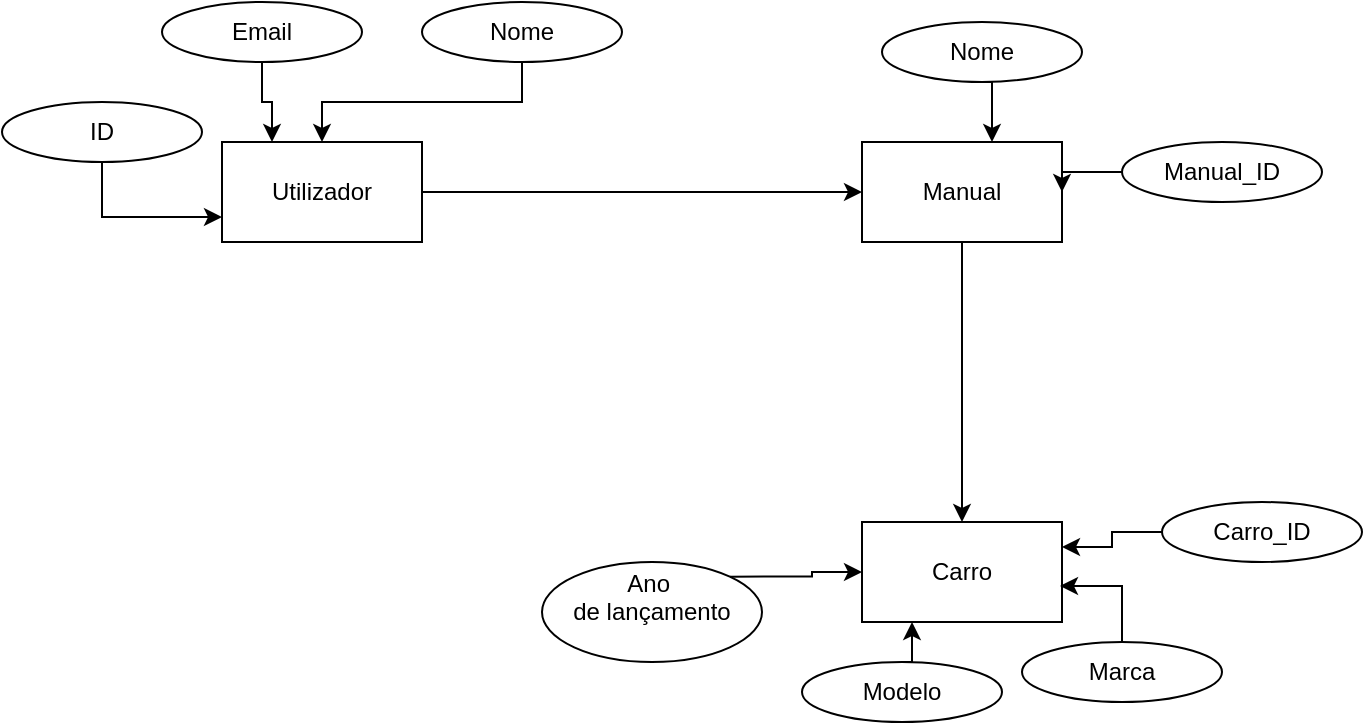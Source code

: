 <mxfile version="24.2.5" type="device">
  <diagram id="C5RBs43oDa-KdzZeNtuy" name="Page-1">
    <mxGraphModel dx="1434" dy="780" grid="1" gridSize="10" guides="1" tooltips="1" connect="1" arrows="1" fold="1" page="1" pageScale="1" pageWidth="827" pageHeight="1169" math="0" shadow="0">
      <root>
        <mxCell id="WIyWlLk6GJQsqaUBKTNV-0" />
        <mxCell id="WIyWlLk6GJQsqaUBKTNV-1" parent="WIyWlLk6GJQsqaUBKTNV-0" />
        <mxCell id="amZVsii14Z4lhFjM7_yP-14" style="edgeStyle=orthogonalEdgeStyle;rounded=0;orthogonalLoop=1;jettySize=auto;html=1;exitX=1;exitY=0.5;exitDx=0;exitDy=0;entryX=0;entryY=0.5;entryDx=0;entryDy=0;" edge="1" parent="WIyWlLk6GJQsqaUBKTNV-1" source="amZVsii14Z4lhFjM7_yP-0" target="amZVsii14Z4lhFjM7_yP-1">
          <mxGeometry relative="1" as="geometry" />
        </mxCell>
        <mxCell id="amZVsii14Z4lhFjM7_yP-0" value="Utilizador" style="html=1;dashed=0;whiteSpace=wrap;" vertex="1" parent="WIyWlLk6GJQsqaUBKTNV-1">
          <mxGeometry x="150" y="210" width="100" height="50" as="geometry" />
        </mxCell>
        <mxCell id="amZVsii14Z4lhFjM7_yP-13" style="edgeStyle=orthogonalEdgeStyle;rounded=0;orthogonalLoop=1;jettySize=auto;html=1;exitX=0.5;exitY=1;exitDx=0;exitDy=0;" edge="1" parent="WIyWlLk6GJQsqaUBKTNV-1" source="amZVsii14Z4lhFjM7_yP-1" target="amZVsii14Z4lhFjM7_yP-2">
          <mxGeometry relative="1" as="geometry" />
        </mxCell>
        <mxCell id="amZVsii14Z4lhFjM7_yP-1" value="Manual" style="html=1;dashed=0;whiteSpace=wrap;" vertex="1" parent="WIyWlLk6GJQsqaUBKTNV-1">
          <mxGeometry x="470" y="210" width="100" height="50" as="geometry" />
        </mxCell>
        <mxCell id="amZVsii14Z4lhFjM7_yP-2" value="Carro" style="html=1;dashed=0;whiteSpace=wrap;" vertex="1" parent="WIyWlLk6GJQsqaUBKTNV-1">
          <mxGeometry x="470" y="400" width="100" height="50" as="geometry" />
        </mxCell>
        <mxCell id="amZVsii14Z4lhFjM7_yP-3" value="Nome" style="ellipse;whiteSpace=wrap;html=1;align=center;" vertex="1" parent="WIyWlLk6GJQsqaUBKTNV-1">
          <mxGeometry x="480" y="150" width="100" height="30" as="geometry" />
        </mxCell>
        <mxCell id="amZVsii14Z4lhFjM7_yP-22" style="edgeStyle=orthogonalEdgeStyle;rounded=0;orthogonalLoop=1;jettySize=auto;html=1;exitX=0.5;exitY=1;exitDx=0;exitDy=0;" edge="1" parent="WIyWlLk6GJQsqaUBKTNV-1" source="amZVsii14Z4lhFjM7_yP-4" target="amZVsii14Z4lhFjM7_yP-0">
          <mxGeometry relative="1" as="geometry" />
        </mxCell>
        <mxCell id="amZVsii14Z4lhFjM7_yP-4" value="Nome" style="ellipse;whiteSpace=wrap;html=1;align=center;" vertex="1" parent="WIyWlLk6GJQsqaUBKTNV-1">
          <mxGeometry x="250" y="140" width="100" height="30" as="geometry" />
        </mxCell>
        <mxCell id="amZVsii14Z4lhFjM7_yP-21" style="edgeStyle=orthogonalEdgeStyle;rounded=0;orthogonalLoop=1;jettySize=auto;html=1;exitX=0.5;exitY=1;exitDx=0;exitDy=0;entryX=0.25;entryY=0;entryDx=0;entryDy=0;" edge="1" parent="WIyWlLk6GJQsqaUBKTNV-1" source="amZVsii14Z4lhFjM7_yP-5" target="amZVsii14Z4lhFjM7_yP-0">
          <mxGeometry relative="1" as="geometry" />
        </mxCell>
        <mxCell id="amZVsii14Z4lhFjM7_yP-5" value="Email" style="ellipse;whiteSpace=wrap;html=1;align=center;" vertex="1" parent="WIyWlLk6GJQsqaUBKTNV-1">
          <mxGeometry x="120" y="140" width="100" height="30" as="geometry" />
        </mxCell>
        <mxCell id="amZVsii14Z4lhFjM7_yP-20" style="edgeStyle=orthogonalEdgeStyle;rounded=0;orthogonalLoop=1;jettySize=auto;html=1;exitX=0.5;exitY=1;exitDx=0;exitDy=0;entryX=0;entryY=0.75;entryDx=0;entryDy=0;" edge="1" parent="WIyWlLk6GJQsqaUBKTNV-1" source="amZVsii14Z4lhFjM7_yP-6" target="amZVsii14Z4lhFjM7_yP-0">
          <mxGeometry relative="1" as="geometry" />
        </mxCell>
        <mxCell id="amZVsii14Z4lhFjM7_yP-6" value="ID" style="ellipse;whiteSpace=wrap;html=1;align=center;" vertex="1" parent="WIyWlLk6GJQsqaUBKTNV-1">
          <mxGeometry x="40" y="190" width="100" height="30" as="geometry" />
        </mxCell>
        <mxCell id="amZVsii14Z4lhFjM7_yP-23" style="edgeStyle=orthogonalEdgeStyle;rounded=0;orthogonalLoop=1;jettySize=auto;html=1;exitX=0;exitY=0.5;exitDx=0;exitDy=0;entryX=1;entryY=0.5;entryDx=0;entryDy=0;" edge="1" parent="WIyWlLk6GJQsqaUBKTNV-1" source="amZVsii14Z4lhFjM7_yP-7" target="amZVsii14Z4lhFjM7_yP-1">
          <mxGeometry relative="1" as="geometry" />
        </mxCell>
        <mxCell id="amZVsii14Z4lhFjM7_yP-7" value="Manual_ID" style="ellipse;whiteSpace=wrap;html=1;align=center;" vertex="1" parent="WIyWlLk6GJQsqaUBKTNV-1">
          <mxGeometry x="600" y="210" width="100" height="30" as="geometry" />
        </mxCell>
        <mxCell id="amZVsii14Z4lhFjM7_yP-19" style="edgeStyle=orthogonalEdgeStyle;rounded=0;orthogonalLoop=1;jettySize=auto;html=1;exitX=1;exitY=0;exitDx=0;exitDy=0;entryX=0;entryY=0.5;entryDx=0;entryDy=0;" edge="1" parent="WIyWlLk6GJQsqaUBKTNV-1" source="amZVsii14Z4lhFjM7_yP-8" target="amZVsii14Z4lhFjM7_yP-2">
          <mxGeometry relative="1" as="geometry" />
        </mxCell>
        <mxCell id="amZVsii14Z4lhFjM7_yP-8" value="Ano&amp;nbsp;&lt;div&gt;de lançamento&lt;/div&gt;&lt;div&gt;&lt;br&gt;&lt;/div&gt;" style="ellipse;whiteSpace=wrap;html=1;align=center;" vertex="1" parent="WIyWlLk6GJQsqaUBKTNV-1">
          <mxGeometry x="310" y="420" width="110" height="50" as="geometry" />
        </mxCell>
        <mxCell id="amZVsii14Z4lhFjM7_yP-18" style="edgeStyle=orthogonalEdgeStyle;rounded=0;orthogonalLoop=1;jettySize=auto;html=1;exitX=0.5;exitY=0;exitDx=0;exitDy=0;entryX=0.25;entryY=1;entryDx=0;entryDy=0;" edge="1" parent="WIyWlLk6GJQsqaUBKTNV-1" source="amZVsii14Z4lhFjM7_yP-9" target="amZVsii14Z4lhFjM7_yP-2">
          <mxGeometry relative="1" as="geometry" />
        </mxCell>
        <mxCell id="amZVsii14Z4lhFjM7_yP-9" value="Modelo" style="ellipse;whiteSpace=wrap;html=1;align=center;" vertex="1" parent="WIyWlLk6GJQsqaUBKTNV-1">
          <mxGeometry x="440" y="470" width="100" height="30" as="geometry" />
        </mxCell>
        <mxCell id="amZVsii14Z4lhFjM7_yP-10" value="Marca" style="ellipse;whiteSpace=wrap;html=1;align=center;" vertex="1" parent="WIyWlLk6GJQsqaUBKTNV-1">
          <mxGeometry x="550" y="460" width="100" height="30" as="geometry" />
        </mxCell>
        <mxCell id="amZVsii14Z4lhFjM7_yP-16" style="edgeStyle=orthogonalEdgeStyle;rounded=0;orthogonalLoop=1;jettySize=auto;html=1;exitX=0;exitY=0.5;exitDx=0;exitDy=0;entryX=1;entryY=0.25;entryDx=0;entryDy=0;" edge="1" parent="WIyWlLk6GJQsqaUBKTNV-1" source="amZVsii14Z4lhFjM7_yP-12" target="amZVsii14Z4lhFjM7_yP-2">
          <mxGeometry relative="1" as="geometry" />
        </mxCell>
        <mxCell id="amZVsii14Z4lhFjM7_yP-12" value="Carro_ID" style="ellipse;whiteSpace=wrap;html=1;align=center;" vertex="1" parent="WIyWlLk6GJQsqaUBKTNV-1">
          <mxGeometry x="620" y="390" width="100" height="30" as="geometry" />
        </mxCell>
        <mxCell id="amZVsii14Z4lhFjM7_yP-17" style="edgeStyle=orthogonalEdgeStyle;rounded=0;orthogonalLoop=1;jettySize=auto;html=1;exitX=0.5;exitY=0;exitDx=0;exitDy=0;entryX=0.99;entryY=0.64;entryDx=0;entryDy=0;entryPerimeter=0;" edge="1" parent="WIyWlLk6GJQsqaUBKTNV-1" source="amZVsii14Z4lhFjM7_yP-10" target="amZVsii14Z4lhFjM7_yP-2">
          <mxGeometry relative="1" as="geometry" />
        </mxCell>
        <mxCell id="amZVsii14Z4lhFjM7_yP-24" style="edgeStyle=orthogonalEdgeStyle;rounded=0;orthogonalLoop=1;jettySize=auto;html=1;exitX=0.5;exitY=1;exitDx=0;exitDy=0;entryX=0.65;entryY=0;entryDx=0;entryDy=0;entryPerimeter=0;" edge="1" parent="WIyWlLk6GJQsqaUBKTNV-1" source="amZVsii14Z4lhFjM7_yP-3" target="amZVsii14Z4lhFjM7_yP-1">
          <mxGeometry relative="1" as="geometry" />
        </mxCell>
      </root>
    </mxGraphModel>
  </diagram>
</mxfile>
